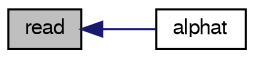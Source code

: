 digraph "read"
{
  bgcolor="transparent";
  edge [fontname="FreeSans",fontsize="10",labelfontname="FreeSans",labelfontsize="10"];
  node [fontname="FreeSans",fontsize="10",shape=record];
  rankdir="LR";
  Node1651 [label="read",height=0.2,width=0.4,color="black", fillcolor="grey75", style="filled", fontcolor="black"];
  Node1651 -> Node1652 [dir="back",color="midnightblue",fontsize="10",style="solid",fontname="FreeSans"];
  Node1652 [label="alphat",height=0.2,width=0.4,color="black",URL="$a30770.html#a59d9ea07a6607675ba58f8bf67025738",tooltip="Return the turbulence thermal diffusivity. "];
}
